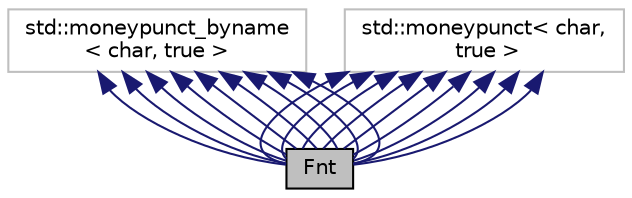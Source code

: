 digraph "Fnt"
{
  edge [fontname="Helvetica",fontsize="10",labelfontname="Helvetica",labelfontsize="10"];
  node [fontname="Helvetica",fontsize="10",shape=record];
  Node0 [label="Fnt",height=0.2,width=0.4,color="black", fillcolor="grey75", style="filled", fontcolor="black"];
  Node1 -> Node0 [dir="back",color="midnightblue",fontsize="10",style="solid"];
  Node1 [label="std::moneypunct_byname\l\< char, true \>",height=0.2,width=0.4,color="grey75", fillcolor="white", style="filled"];
  Node1 -> Node0 [dir="back",color="midnightblue",fontsize="10",style="solid"];
  Node1 -> Node0 [dir="back",color="midnightblue",fontsize="10",style="solid"];
  Node1 -> Node0 [dir="back",color="midnightblue",fontsize="10",style="solid"];
  Node1 -> Node0 [dir="back",color="midnightblue",fontsize="10",style="solid"];
  Node1 -> Node0 [dir="back",color="midnightblue",fontsize="10",style="solid"];
  Node1 -> Node0 [dir="back",color="midnightblue",fontsize="10",style="solid"];
  Node1 -> Node0 [dir="back",color="midnightblue",fontsize="10",style="solid"];
  Node1 -> Node0 [dir="back",color="midnightblue",fontsize="10",style="solid"];
  Node2 -> Node0 [dir="back",color="midnightblue",fontsize="10",style="solid"];
  Node2 [label="std::moneypunct\< char,\l true \>",height=0.2,width=0.4,color="grey75", fillcolor="white", style="filled"];
  Node2 -> Node0 [dir="back",color="midnightblue",fontsize="10",style="solid"];
  Node2 -> Node0 [dir="back",color="midnightblue",fontsize="10",style="solid"];
  Node2 -> Node0 [dir="back",color="midnightblue",fontsize="10",style="solid"];
  Node2 -> Node0 [dir="back",color="midnightblue",fontsize="10",style="solid"];
  Node2 -> Node0 [dir="back",color="midnightblue",fontsize="10",style="solid"];
  Node2 -> Node0 [dir="back",color="midnightblue",fontsize="10",style="solid"];
  Node2 -> Node0 [dir="back",color="midnightblue",fontsize="10",style="solid"];
  Node2 -> Node0 [dir="back",color="midnightblue",fontsize="10",style="solid"];
}

